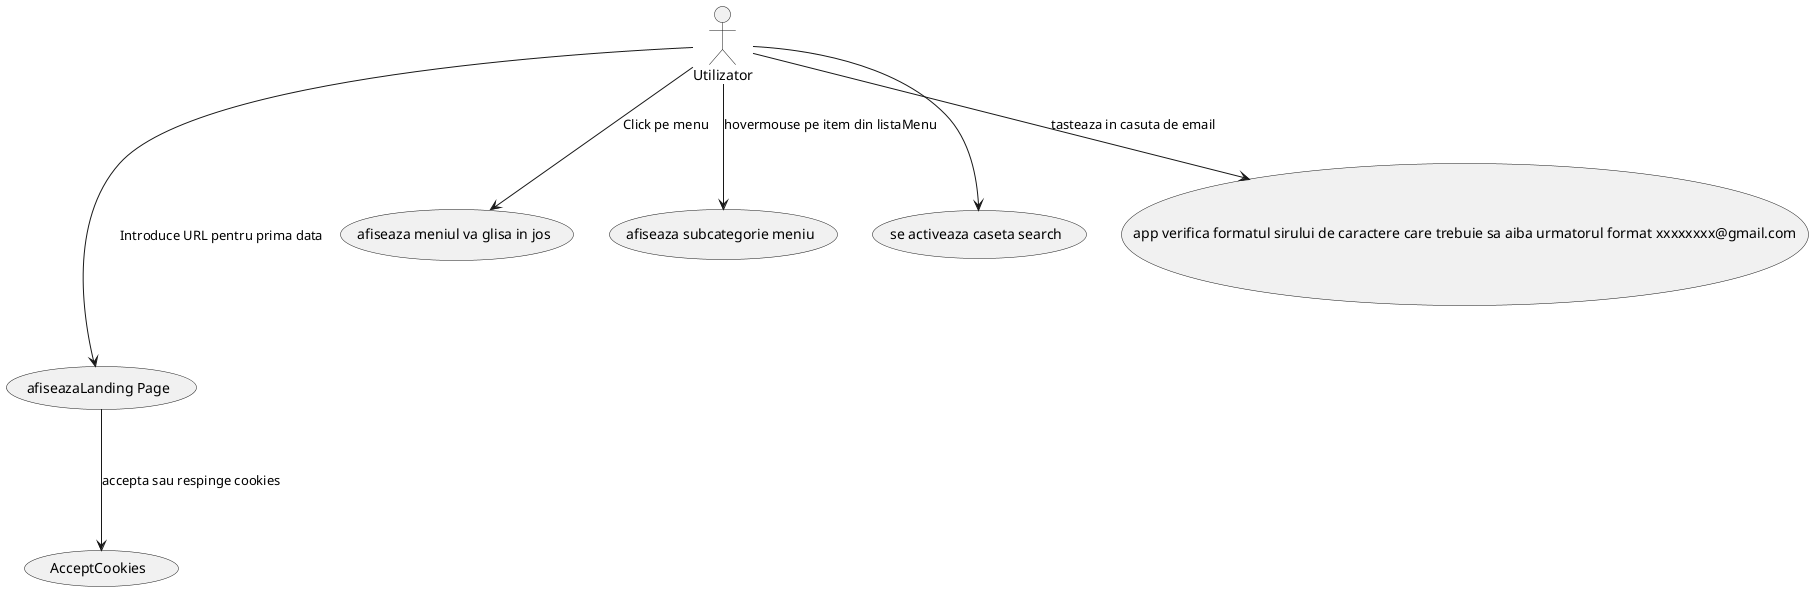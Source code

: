 @startuml
'https://plantuml.com/use-case-diagram

:Utilizator: as user

user ---> (afiseazaLanding Page) : Introduce URL pentru prima data

(afiseazaLanding Page) ---> (AcceptCookies) : accepta sau respinge cookies


user --> (afiseaza meniul va glisa in jos) : Click pe menu

user --> (afiseaza subcategorie meniu) : hovermouse pe item din listaMenu

user --> (se activeaza caseta search)

user --> (app verifica formatul sirului de caractere care trebuie sa aiba urmatorul format xxxxxxxx@gmail.com) : tasteaza in casuta de email





@enduml